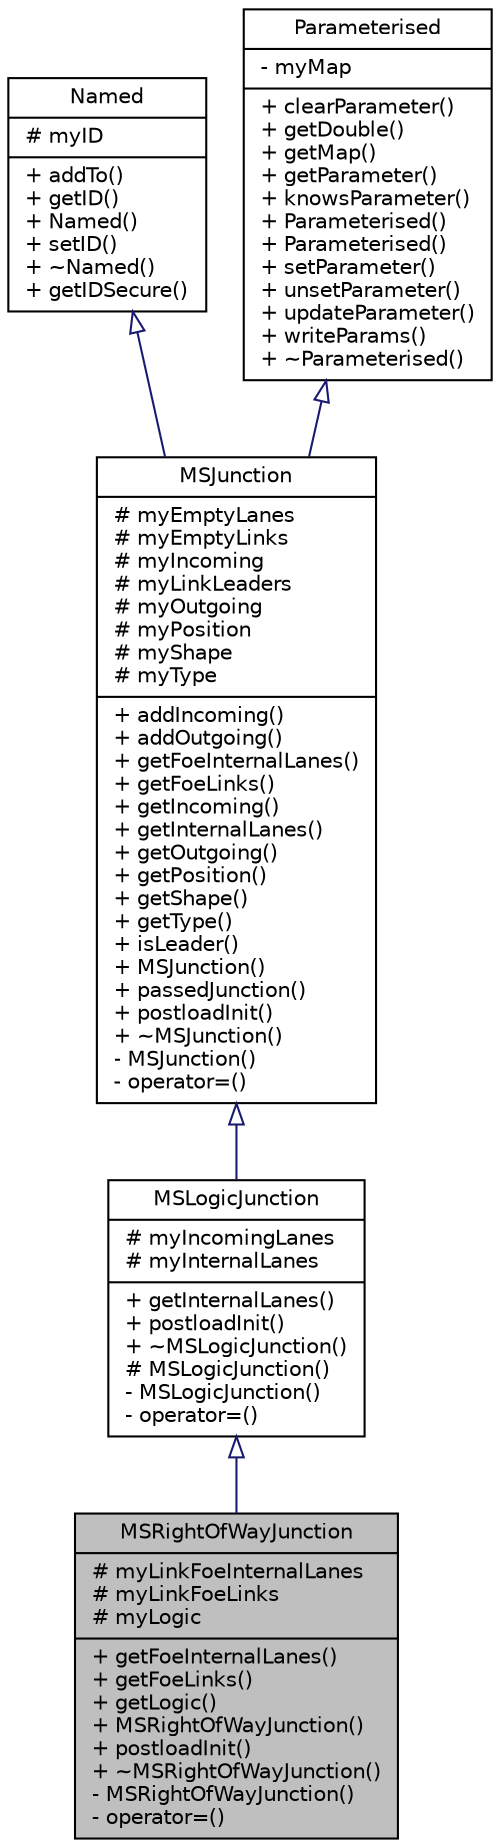 digraph "MSRightOfWayJunction"
{
  edge [fontname="Helvetica",fontsize="10",labelfontname="Helvetica",labelfontsize="10"];
  node [fontname="Helvetica",fontsize="10",shape=record];
  Node0 [label="{MSRightOfWayJunction\n|# myLinkFoeInternalLanes\l# myLinkFoeLinks\l# myLogic\l|+ getFoeInternalLanes()\l+ getFoeLinks()\l+ getLogic()\l+ MSRightOfWayJunction()\l+ postloadInit()\l+ ~MSRightOfWayJunction()\l- MSRightOfWayJunction()\l- operator=()\l}",height=0.2,width=0.4,color="black", fillcolor="grey75", style="filled", fontcolor="black"];
  Node1 -> Node0 [dir="back",color="midnightblue",fontsize="10",style="solid",arrowtail="onormal",fontname="Helvetica"];
  Node1 [label="{MSLogicJunction\n|# myIncomingLanes\l# myInternalLanes\l|+ getInternalLanes()\l+ postloadInit()\l+ ~MSLogicJunction()\l# MSLogicJunction()\l- MSLogicJunction()\l- operator=()\l}",height=0.2,width=0.4,color="black", fillcolor="white", style="filled",URL="$dd/df2/class_m_s_logic_junction.html"];
  Node2 -> Node1 [dir="back",color="midnightblue",fontsize="10",style="solid",arrowtail="onormal",fontname="Helvetica"];
  Node2 [label="{MSJunction\n|# myEmptyLanes\l# myEmptyLinks\l# myIncoming\l# myLinkLeaders\l# myOutgoing\l# myPosition\l# myShape\l# myType\l|+ addIncoming()\l+ addOutgoing()\l+ getFoeInternalLanes()\l+ getFoeLinks()\l+ getIncoming()\l+ getInternalLanes()\l+ getOutgoing()\l+ getPosition()\l+ getShape()\l+ getType()\l+ isLeader()\l+ MSJunction()\l+ passedJunction()\l+ postloadInit()\l+ ~MSJunction()\l- MSJunction()\l- operator=()\l}",height=0.2,width=0.4,color="black", fillcolor="white", style="filled",URL="$d2/de4/class_m_s_junction.html",tooltip="The base class for an intersection. "];
  Node3 -> Node2 [dir="back",color="midnightblue",fontsize="10",style="solid",arrowtail="onormal",fontname="Helvetica"];
  Node3 [label="{Named\n|# myID\l|+ addTo()\l+ getID()\l+ Named()\l+ setID()\l+ ~Named()\l+ getIDSecure()\l}",height=0.2,width=0.4,color="black", fillcolor="white", style="filled",URL="$d5/dbf/class_named.html",tooltip="Base class for objects which have an id. "];
  Node4 -> Node2 [dir="back",color="midnightblue",fontsize="10",style="solid",arrowtail="onormal",fontname="Helvetica"];
  Node4 [label="{Parameterised\n|- myMap\l|+ clearParameter()\l+ getDouble()\l+ getMap()\l+ getParameter()\l+ knowsParameter()\l+ Parameterised()\l+ Parameterised()\l+ setParameter()\l+ unsetParameter()\l+ updateParameter()\l+ writeParams()\l+ ~Parameterised()\l}",height=0.2,width=0.4,color="black", fillcolor="white", style="filled",URL="$d7/dc7/class_parameterised.html",tooltip="An upper class for objects with additional parameters. "];
}
